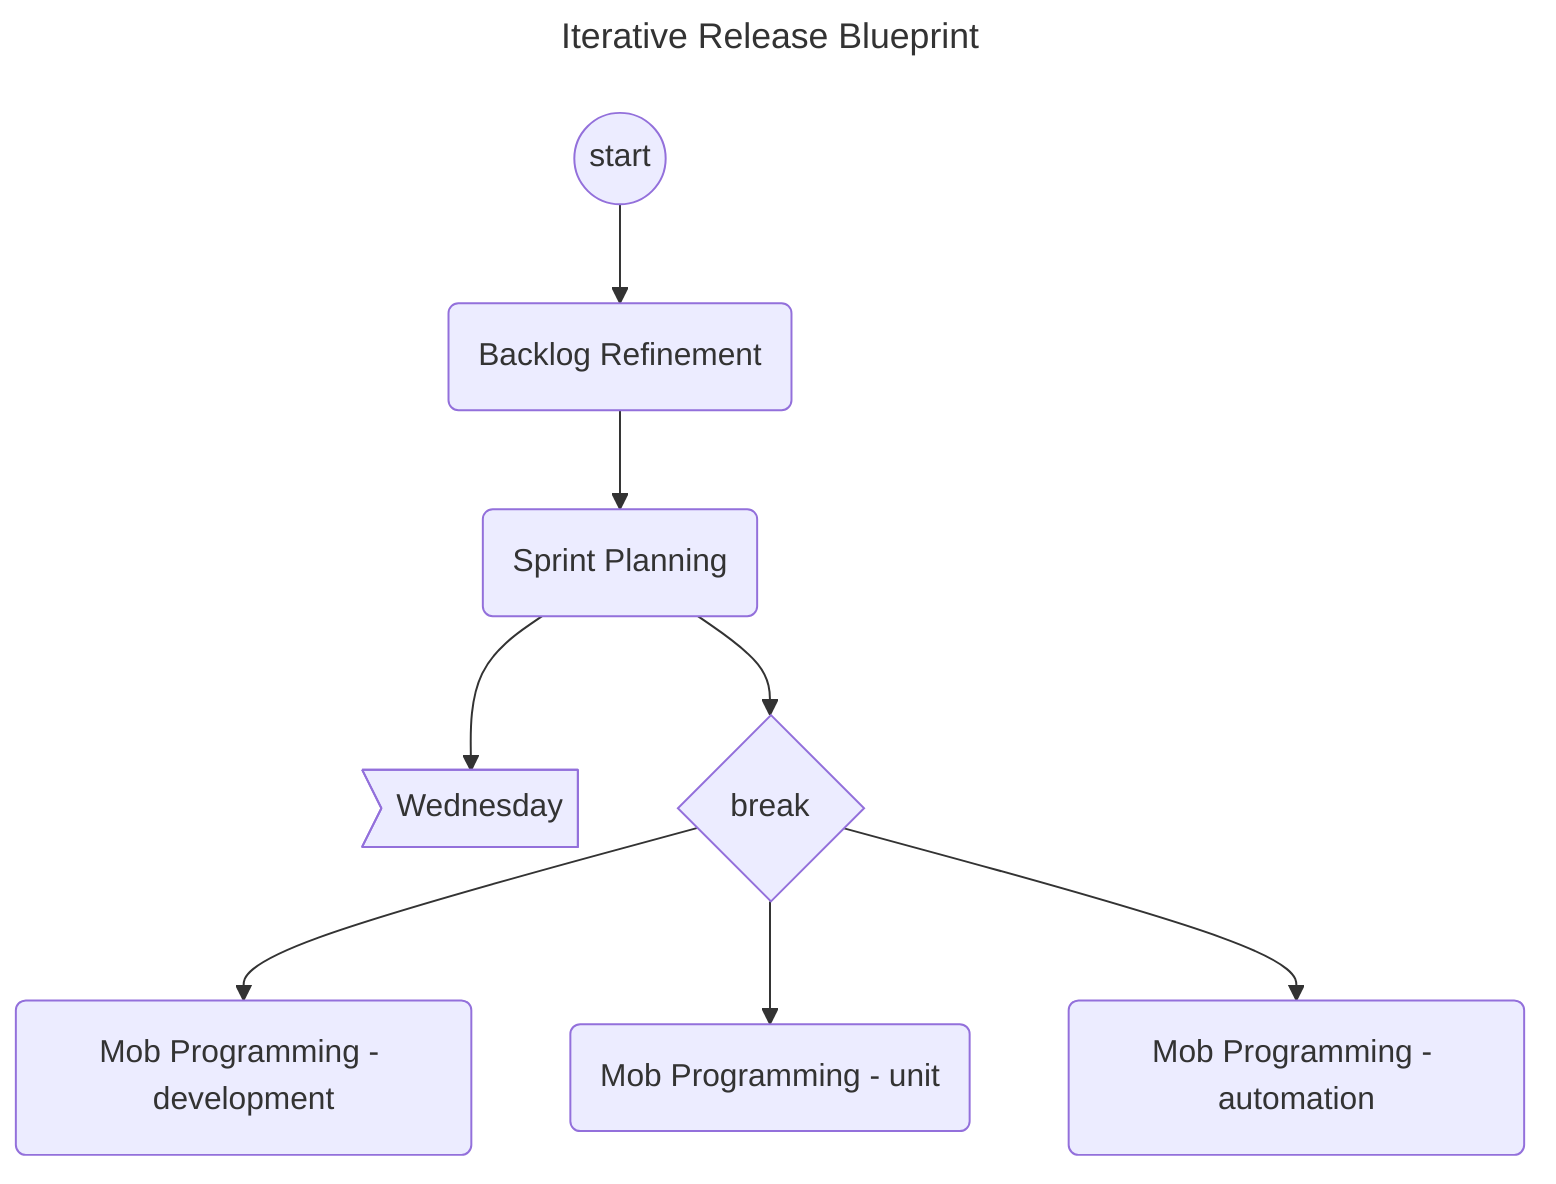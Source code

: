 ---
title: Iterative Release Blueprint
---

flowchart TD

id1((start))-->A(Backlog Refinement)
A(Backlog Refinement)-->B(Sprint Planning)

B(Sprint Planning)-->id2>Wednesday]

B(Sprint Planning)-->id3{break}

id3{break}-->C(Mob Programming - development)
id3{break}-->D(Mob Programming - unit)
id3{break}-->E(Mob Programming - automation)
